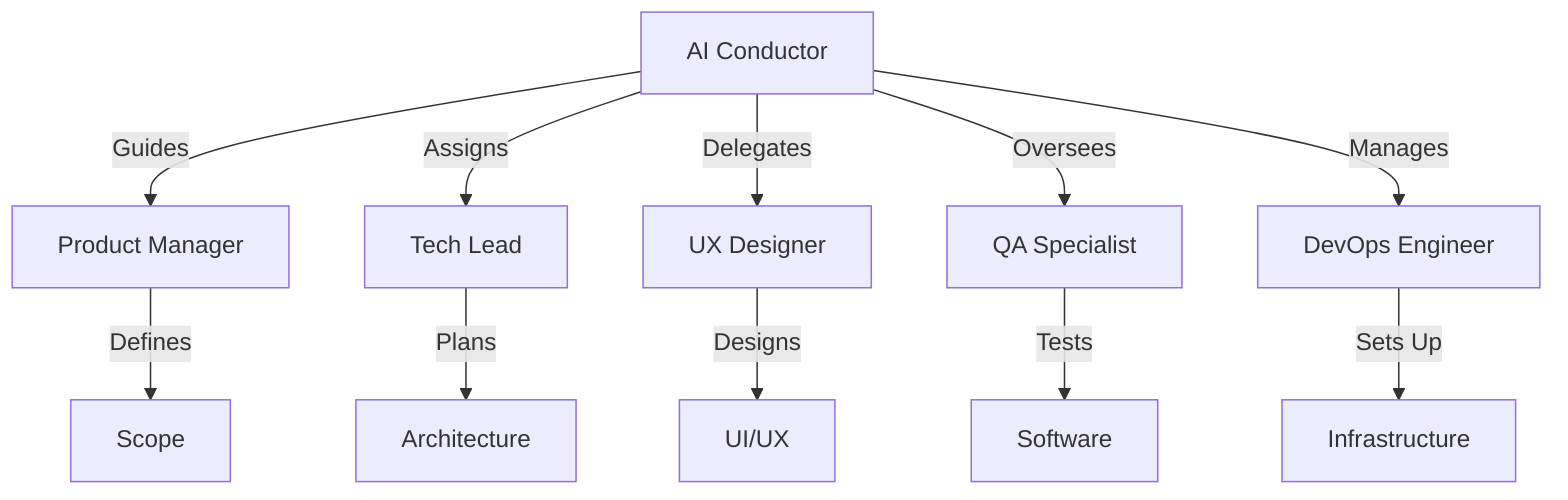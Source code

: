 graph TD
    Conductor[AI Conductor] -->|Guides| PM[Product Manager]
    Conductor -->|Assigns| TL[Tech Lead]
    Conductor -->|Delegates| UX[UX Designer]
    Conductor -->|Oversees| QA[QA Specialist]
    Conductor -->|Manages| DevOps[DevOps Engineer]
    
    PM -->|Defines| Scope
    TL -->|Plans| Architecture
    UX -->|Designs| UI/UX
    QA -->|Tests| Software
    DevOps -->|Sets Up| Infrastructure
